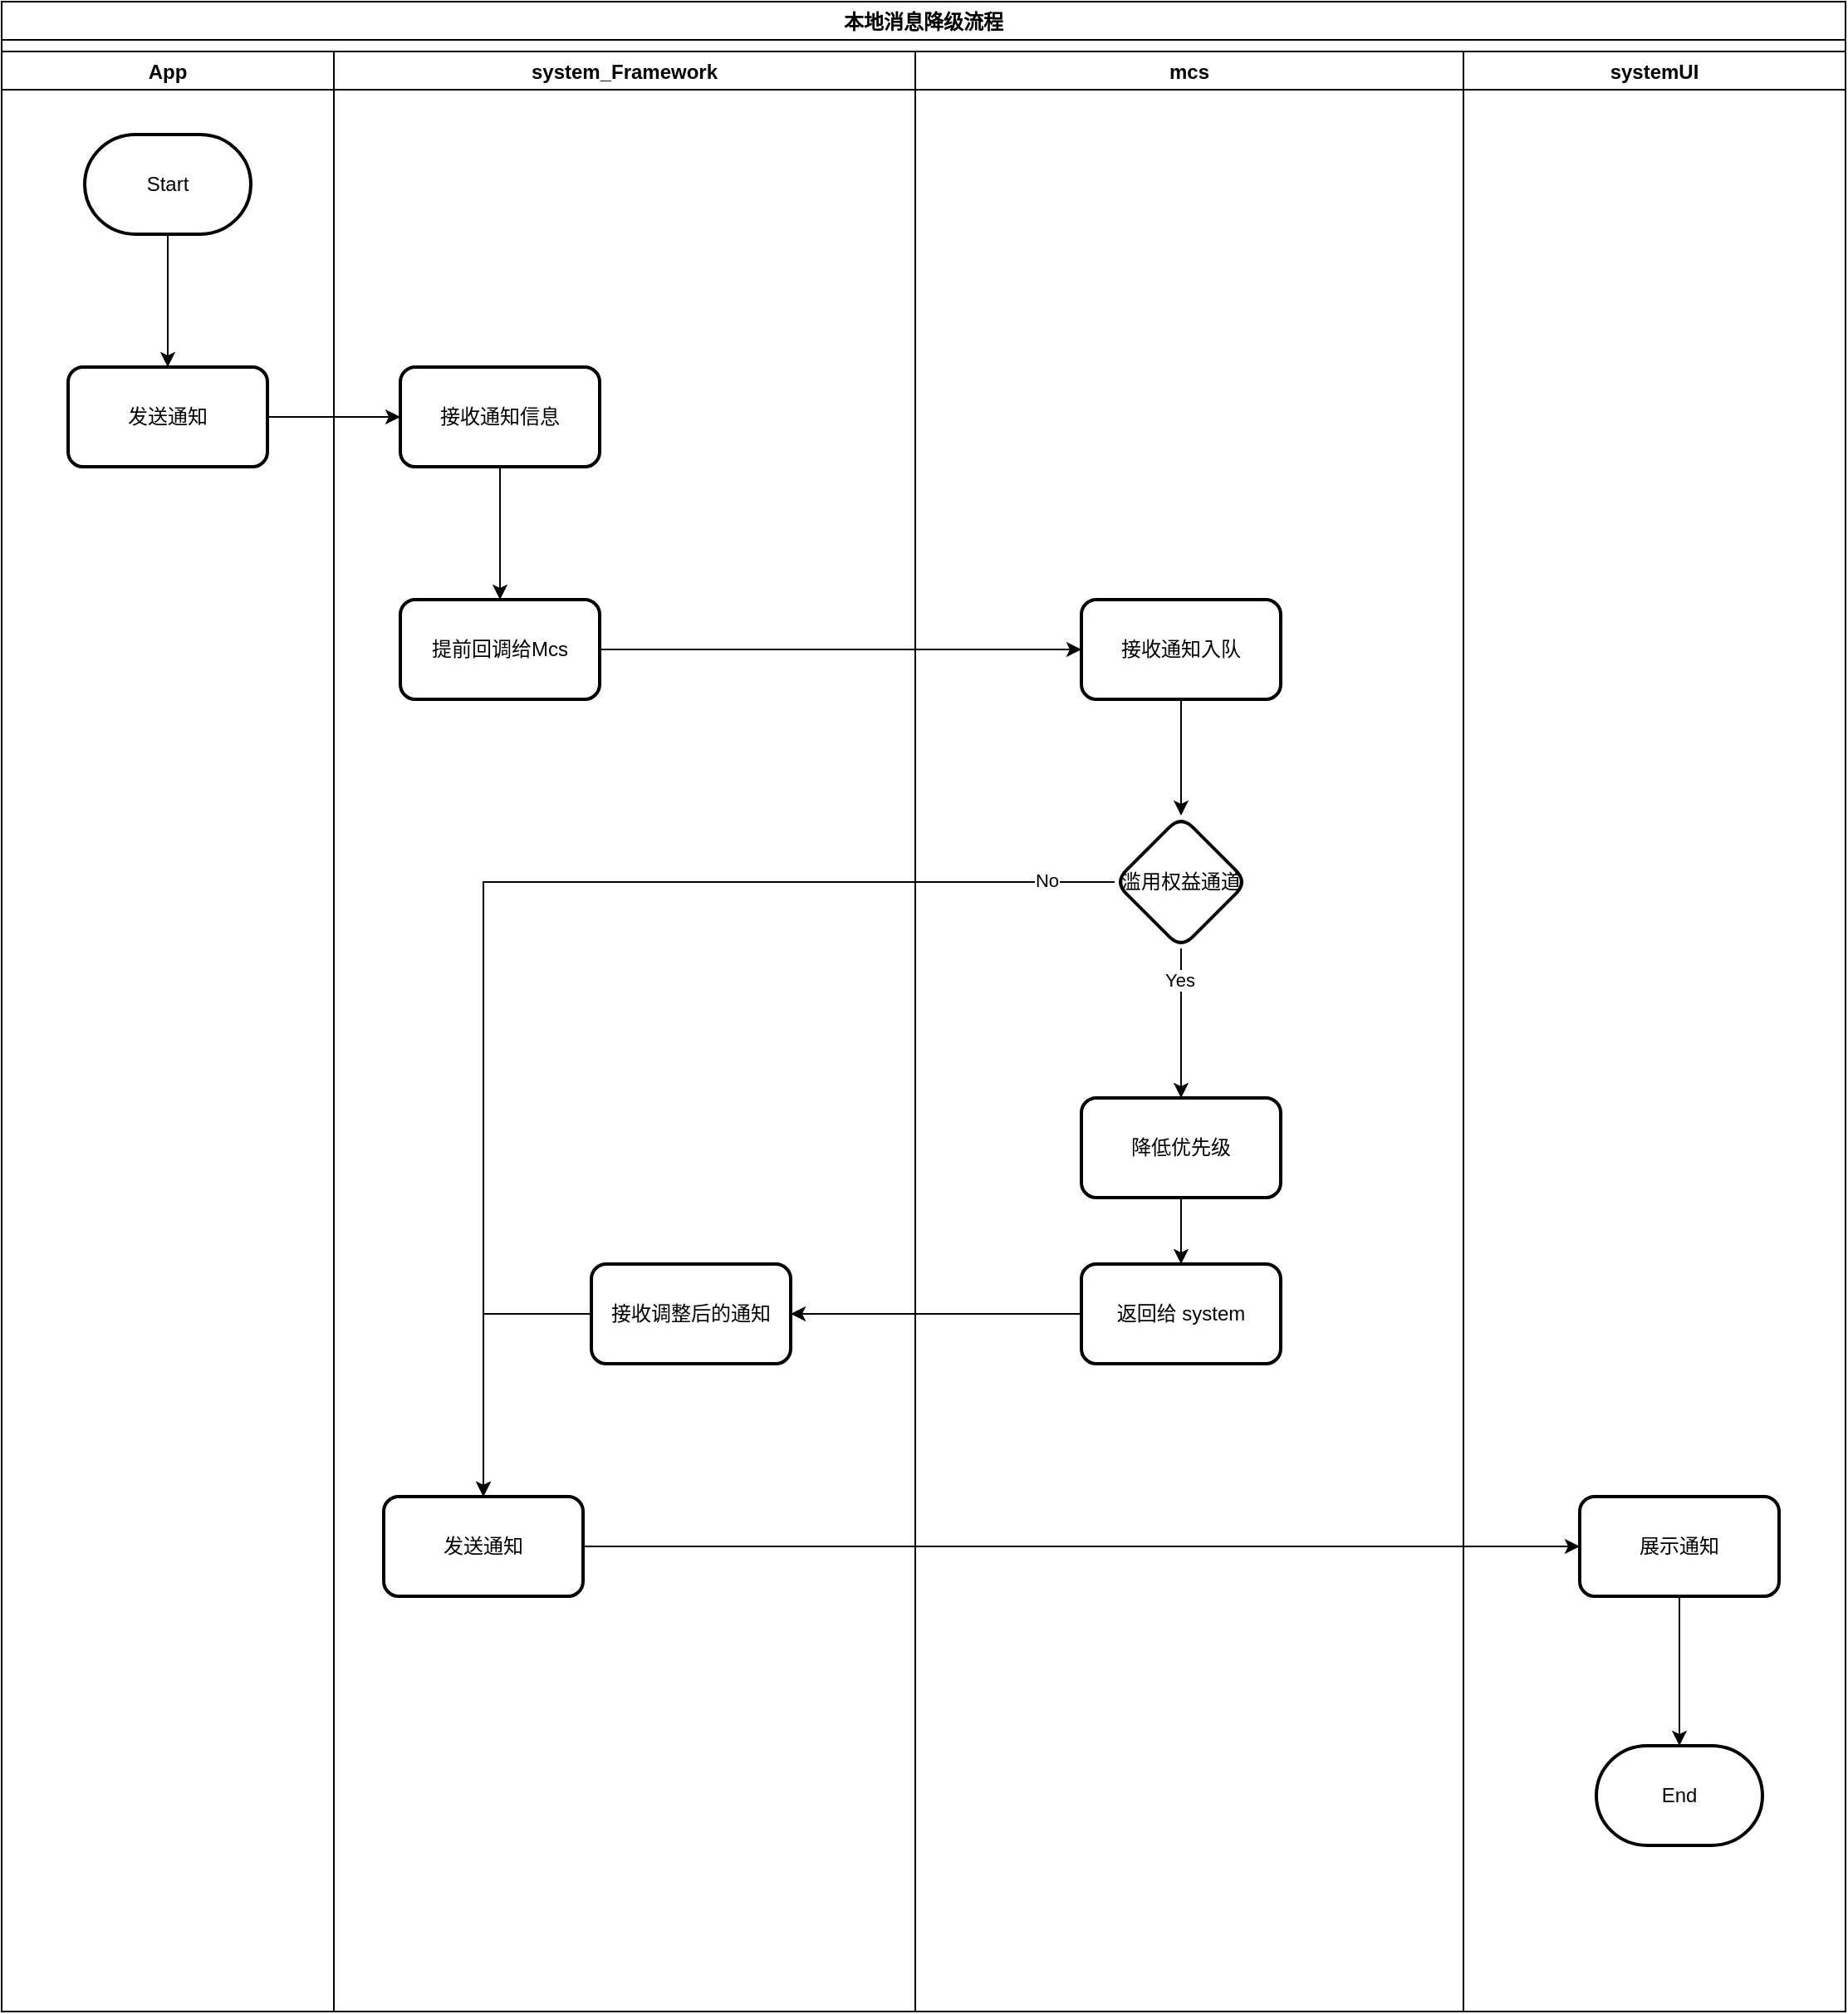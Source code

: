 <mxfile version="26.0.4">
  <diagram id="prtHgNgQTEPvFCAcTncT" name="Page-1">
    <mxGraphModel dx="2289" dy="1204" grid="1" gridSize="10" guides="1" tooltips="1" connect="1" arrows="1" fold="1" page="1" pageScale="1" pageWidth="827" pageHeight="1169" math="0" shadow="0">
      <root>
        <mxCell id="0" />
        <mxCell id="1" parent="0" />
        <mxCell id="6eolTuulfdpMQWZwz00n-1" value="本地消息降级流程" style="swimlane;" vertex="1" parent="1">
          <mxGeometry x="240" y="250" width="1110" height="1210" as="geometry" />
        </mxCell>
        <mxCell id="6eolTuulfdpMQWZwz00n-2" value="App" style="swimlane;" vertex="1" parent="6eolTuulfdpMQWZwz00n-1">
          <mxGeometry y="30" width="200" height="1180" as="geometry" />
        </mxCell>
        <mxCell id="6eolTuulfdpMQWZwz00n-12" value="" style="edgeStyle=orthogonalEdgeStyle;rounded=0;orthogonalLoop=1;jettySize=auto;html=1;" edge="1" parent="6eolTuulfdpMQWZwz00n-2" source="6eolTuulfdpMQWZwz00n-10" target="6eolTuulfdpMQWZwz00n-11">
          <mxGeometry relative="1" as="geometry" />
        </mxCell>
        <mxCell id="6eolTuulfdpMQWZwz00n-10" value="Start" style="strokeWidth=2;html=1;shape=mxgraph.flowchart.terminator;whiteSpace=wrap;" vertex="1" parent="6eolTuulfdpMQWZwz00n-2">
          <mxGeometry x="50" y="50" width="100" height="60" as="geometry" />
        </mxCell>
        <mxCell id="6eolTuulfdpMQWZwz00n-11" value="发送通知" style="rounded=1;whiteSpace=wrap;html=1;strokeWidth=2;" vertex="1" parent="6eolTuulfdpMQWZwz00n-2">
          <mxGeometry x="40" y="190" width="120" height="60" as="geometry" />
        </mxCell>
        <mxCell id="6eolTuulfdpMQWZwz00n-7" value="system_Framework" style="swimlane;align=center;startSize=23;" vertex="1" parent="6eolTuulfdpMQWZwz00n-1">
          <mxGeometry x="200" y="30" width="350" height="1180" as="geometry" />
        </mxCell>
        <mxCell id="6eolTuulfdpMQWZwz00n-16" value="" style="edgeStyle=orthogonalEdgeStyle;rounded=0;orthogonalLoop=1;jettySize=auto;html=1;" edge="1" parent="6eolTuulfdpMQWZwz00n-7" source="6eolTuulfdpMQWZwz00n-13" target="6eolTuulfdpMQWZwz00n-15">
          <mxGeometry relative="1" as="geometry" />
        </mxCell>
        <mxCell id="6eolTuulfdpMQWZwz00n-13" value="接收通知信息" style="rounded=1;whiteSpace=wrap;html=1;strokeWidth=2;" vertex="1" parent="6eolTuulfdpMQWZwz00n-7">
          <mxGeometry x="40" y="190" width="120" height="60" as="geometry" />
        </mxCell>
        <mxCell id="6eolTuulfdpMQWZwz00n-15" value="提前回调给Mcs" style="rounded=1;whiteSpace=wrap;html=1;strokeWidth=2;" vertex="1" parent="6eolTuulfdpMQWZwz00n-7">
          <mxGeometry x="40" y="330" width="120" height="60" as="geometry" />
        </mxCell>
        <mxCell id="6eolTuulfdpMQWZwz00n-36" value="" style="edgeStyle=orthogonalEdgeStyle;rounded=0;orthogonalLoop=1;jettySize=auto;html=1;exitX=0;exitY=0.5;exitDx=0;exitDy=0;" edge="1" parent="6eolTuulfdpMQWZwz00n-7" source="6eolTuulfdpMQWZwz00n-33" target="6eolTuulfdpMQWZwz00n-35">
          <mxGeometry relative="1" as="geometry" />
        </mxCell>
        <mxCell id="6eolTuulfdpMQWZwz00n-33" value="接收调整后的通知" style="whiteSpace=wrap;html=1;rounded=1;strokeWidth=2;" vertex="1" parent="6eolTuulfdpMQWZwz00n-7">
          <mxGeometry x="155" y="730" width="120" height="60" as="geometry" />
        </mxCell>
        <mxCell id="6eolTuulfdpMQWZwz00n-35" value="发送通知" style="whiteSpace=wrap;html=1;rounded=1;strokeWidth=2;" vertex="1" parent="6eolTuulfdpMQWZwz00n-7">
          <mxGeometry x="30" y="870" width="120" height="60" as="geometry" />
        </mxCell>
        <mxCell id="6eolTuulfdpMQWZwz00n-8" value="mcs" style="swimlane;startSize=23;" vertex="1" parent="6eolTuulfdpMQWZwz00n-1">
          <mxGeometry x="550" y="30" width="330" height="1180" as="geometry" />
        </mxCell>
        <mxCell id="6eolTuulfdpMQWZwz00n-26" value="" style="edgeStyle=orthogonalEdgeStyle;rounded=0;orthogonalLoop=1;jettySize=auto;html=1;" edge="1" parent="6eolTuulfdpMQWZwz00n-8" source="6eolTuulfdpMQWZwz00n-17" target="6eolTuulfdpMQWZwz00n-25">
          <mxGeometry relative="1" as="geometry" />
        </mxCell>
        <mxCell id="6eolTuulfdpMQWZwz00n-17" value="接收通知入队" style="rounded=1;whiteSpace=wrap;html=1;strokeWidth=2;" vertex="1" parent="6eolTuulfdpMQWZwz00n-8">
          <mxGeometry x="100" y="330" width="120" height="60" as="geometry" />
        </mxCell>
        <mxCell id="6eolTuulfdpMQWZwz00n-28" value="" style="edgeStyle=orthogonalEdgeStyle;rounded=0;orthogonalLoop=1;jettySize=auto;html=1;" edge="1" parent="6eolTuulfdpMQWZwz00n-8" source="6eolTuulfdpMQWZwz00n-25" target="6eolTuulfdpMQWZwz00n-27">
          <mxGeometry relative="1" as="geometry" />
        </mxCell>
        <mxCell id="6eolTuulfdpMQWZwz00n-41" value="Yes" style="edgeLabel;html=1;align=center;verticalAlign=middle;resizable=0;points=[];" vertex="1" connectable="0" parent="6eolTuulfdpMQWZwz00n-28">
          <mxGeometry x="-0.589" y="-1" relative="1" as="geometry">
            <mxPoint as="offset" />
          </mxGeometry>
        </mxCell>
        <mxCell id="6eolTuulfdpMQWZwz00n-25" value="滥用权益通道" style="rhombus;whiteSpace=wrap;html=1;rounded=1;strokeWidth=2;" vertex="1" parent="6eolTuulfdpMQWZwz00n-8">
          <mxGeometry x="120" y="460" width="80" height="80" as="geometry" />
        </mxCell>
        <mxCell id="6eolTuulfdpMQWZwz00n-27" value="降低优先级" style="whiteSpace=wrap;html=1;rounded=1;strokeWidth=2;" vertex="1" parent="6eolTuulfdpMQWZwz00n-8">
          <mxGeometry x="100" y="630" width="120" height="60" as="geometry" />
        </mxCell>
        <mxCell id="6eolTuulfdpMQWZwz00n-31" value="返回给 system" style="whiteSpace=wrap;html=1;rounded=1;strokeWidth=2;" vertex="1" parent="6eolTuulfdpMQWZwz00n-8">
          <mxGeometry x="100" y="730" width="120" height="60" as="geometry" />
        </mxCell>
        <mxCell id="6eolTuulfdpMQWZwz00n-32" value="" style="edgeStyle=orthogonalEdgeStyle;rounded=0;orthogonalLoop=1;jettySize=auto;html=1;" edge="1" parent="6eolTuulfdpMQWZwz00n-8" source="6eolTuulfdpMQWZwz00n-27" target="6eolTuulfdpMQWZwz00n-31">
          <mxGeometry relative="1" as="geometry" />
        </mxCell>
        <mxCell id="6eolTuulfdpMQWZwz00n-14" value="" style="edgeStyle=orthogonalEdgeStyle;rounded=0;orthogonalLoop=1;jettySize=auto;html=1;" edge="1" parent="6eolTuulfdpMQWZwz00n-1" source="6eolTuulfdpMQWZwz00n-11" target="6eolTuulfdpMQWZwz00n-13">
          <mxGeometry relative="1" as="geometry" />
        </mxCell>
        <mxCell id="6eolTuulfdpMQWZwz00n-18" value="" style="edgeStyle=orthogonalEdgeStyle;rounded=0;orthogonalLoop=1;jettySize=auto;html=1;" edge="1" parent="6eolTuulfdpMQWZwz00n-1" source="6eolTuulfdpMQWZwz00n-15" target="6eolTuulfdpMQWZwz00n-17">
          <mxGeometry relative="1" as="geometry" />
        </mxCell>
        <mxCell id="6eolTuulfdpMQWZwz00n-21" value="systemUI" style="swimlane;" vertex="1" parent="6eolTuulfdpMQWZwz00n-1">
          <mxGeometry x="880" y="30" width="230" height="1180" as="geometry" />
        </mxCell>
        <mxCell id="6eolTuulfdpMQWZwz00n-37" value="展示通知" style="whiteSpace=wrap;html=1;rounded=1;strokeWidth=2;" vertex="1" parent="6eolTuulfdpMQWZwz00n-21">
          <mxGeometry x="70" y="870" width="120" height="60" as="geometry" />
        </mxCell>
        <mxCell id="6eolTuulfdpMQWZwz00n-39" value="End" style="strokeWidth=2;html=1;shape=mxgraph.flowchart.terminator;whiteSpace=wrap;" vertex="1" parent="6eolTuulfdpMQWZwz00n-21">
          <mxGeometry x="80" y="1020" width="100" height="60" as="geometry" />
        </mxCell>
        <mxCell id="6eolTuulfdpMQWZwz00n-40" style="edgeStyle=orthogonalEdgeStyle;rounded=0;orthogonalLoop=1;jettySize=auto;html=1;exitX=0.5;exitY=1;exitDx=0;exitDy=0;entryX=0.5;entryY=0;entryDx=0;entryDy=0;entryPerimeter=0;" edge="1" parent="6eolTuulfdpMQWZwz00n-21" source="6eolTuulfdpMQWZwz00n-37" target="6eolTuulfdpMQWZwz00n-39">
          <mxGeometry relative="1" as="geometry" />
        </mxCell>
        <mxCell id="6eolTuulfdpMQWZwz00n-34" value="" style="edgeStyle=orthogonalEdgeStyle;rounded=0;orthogonalLoop=1;jettySize=auto;html=1;" edge="1" parent="6eolTuulfdpMQWZwz00n-1" source="6eolTuulfdpMQWZwz00n-31" target="6eolTuulfdpMQWZwz00n-33">
          <mxGeometry relative="1" as="geometry" />
        </mxCell>
        <mxCell id="6eolTuulfdpMQWZwz00n-38" value="" style="edgeStyle=orthogonalEdgeStyle;rounded=0;orthogonalLoop=1;jettySize=auto;html=1;" edge="1" parent="6eolTuulfdpMQWZwz00n-1" source="6eolTuulfdpMQWZwz00n-35" target="6eolTuulfdpMQWZwz00n-37">
          <mxGeometry relative="1" as="geometry" />
        </mxCell>
        <mxCell id="6eolTuulfdpMQWZwz00n-42" style="edgeStyle=orthogonalEdgeStyle;rounded=0;orthogonalLoop=1;jettySize=auto;html=1;exitX=0;exitY=0.5;exitDx=0;exitDy=0;entryX=0.5;entryY=0;entryDx=0;entryDy=0;" edge="1" parent="6eolTuulfdpMQWZwz00n-1" source="6eolTuulfdpMQWZwz00n-25" target="6eolTuulfdpMQWZwz00n-35">
          <mxGeometry relative="1" as="geometry">
            <Array as="points">
              <mxPoint x="290" y="530" />
            </Array>
          </mxGeometry>
        </mxCell>
        <mxCell id="6eolTuulfdpMQWZwz00n-43" value="No" style="edgeLabel;html=1;align=center;verticalAlign=middle;resizable=0;points=[];" vertex="1" connectable="0" parent="6eolTuulfdpMQWZwz00n-42">
          <mxGeometry x="-0.89" y="-1" relative="1" as="geometry">
            <mxPoint as="offset" />
          </mxGeometry>
        </mxCell>
      </root>
    </mxGraphModel>
  </diagram>
</mxfile>
